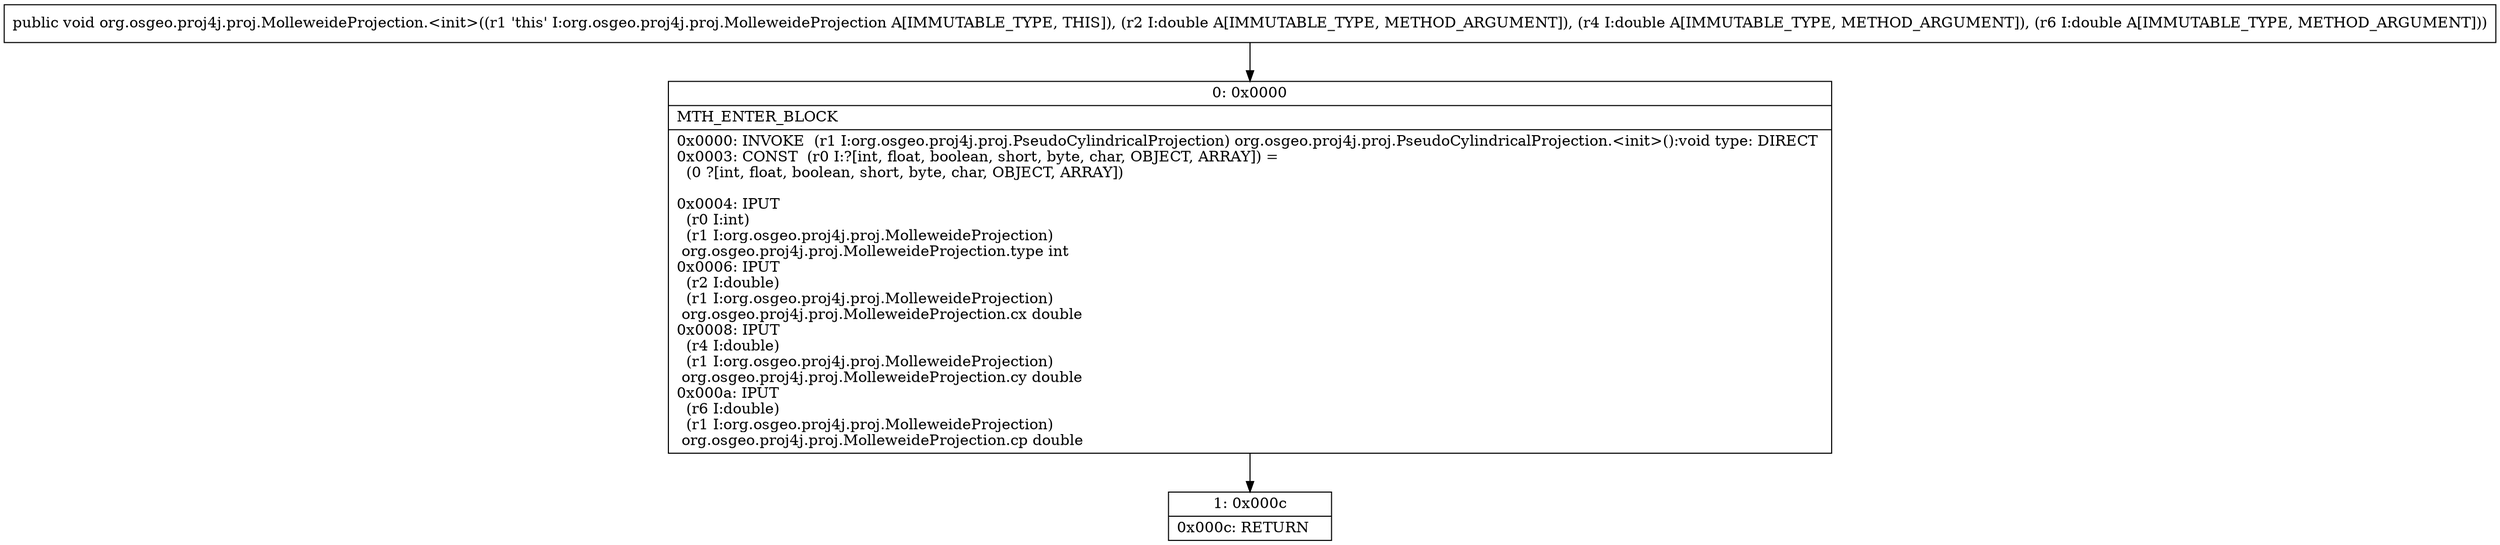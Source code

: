digraph "CFG fororg.osgeo.proj4j.proj.MolleweideProjection.\<init\>(DDD)V" {
Node_0 [shape=record,label="{0\:\ 0x0000|MTH_ENTER_BLOCK\l|0x0000: INVOKE  (r1 I:org.osgeo.proj4j.proj.PseudoCylindricalProjection) org.osgeo.proj4j.proj.PseudoCylindricalProjection.\<init\>():void type: DIRECT \l0x0003: CONST  (r0 I:?[int, float, boolean, short, byte, char, OBJECT, ARRAY]) = \l  (0 ?[int, float, boolean, short, byte, char, OBJECT, ARRAY])\l \l0x0004: IPUT  \l  (r0 I:int)\l  (r1 I:org.osgeo.proj4j.proj.MolleweideProjection)\l org.osgeo.proj4j.proj.MolleweideProjection.type int \l0x0006: IPUT  \l  (r2 I:double)\l  (r1 I:org.osgeo.proj4j.proj.MolleweideProjection)\l org.osgeo.proj4j.proj.MolleweideProjection.cx double \l0x0008: IPUT  \l  (r4 I:double)\l  (r1 I:org.osgeo.proj4j.proj.MolleweideProjection)\l org.osgeo.proj4j.proj.MolleweideProjection.cy double \l0x000a: IPUT  \l  (r6 I:double)\l  (r1 I:org.osgeo.proj4j.proj.MolleweideProjection)\l org.osgeo.proj4j.proj.MolleweideProjection.cp double \l}"];
Node_1 [shape=record,label="{1\:\ 0x000c|0x000c: RETURN   \l}"];
MethodNode[shape=record,label="{public void org.osgeo.proj4j.proj.MolleweideProjection.\<init\>((r1 'this' I:org.osgeo.proj4j.proj.MolleweideProjection A[IMMUTABLE_TYPE, THIS]), (r2 I:double A[IMMUTABLE_TYPE, METHOD_ARGUMENT]), (r4 I:double A[IMMUTABLE_TYPE, METHOD_ARGUMENT]), (r6 I:double A[IMMUTABLE_TYPE, METHOD_ARGUMENT])) }"];
MethodNode -> Node_0;
Node_0 -> Node_1;
}

